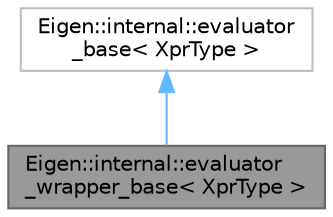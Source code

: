 digraph "Eigen::internal::evaluator_wrapper_base&lt; XprType &gt;"
{
 // LATEX_PDF_SIZE
  bgcolor="transparent";
  edge [fontname=Helvetica,fontsize=10,labelfontname=Helvetica,labelfontsize=10];
  node [fontname=Helvetica,fontsize=10,shape=box,height=0.2,width=0.4];
  Node1 [id="Node000001",label="Eigen::internal::evaluator\l_wrapper_base\< XprType \>",height=0.2,width=0.4,color="gray40", fillcolor="grey60", style="filled", fontcolor="black",tooltip=" "];
  Node2 -> Node1 [id="edge2_Node000001_Node000002",dir="back",color="steelblue1",style="solid",tooltip=" "];
  Node2 [id="Node000002",label="Eigen::internal::evaluator\l_base\< XprType \>",height=0.2,width=0.4,color="grey75", fillcolor="white", style="filled",URL="$structEigen_1_1internal_1_1evaluator__base.html",tooltip=" "];
}
